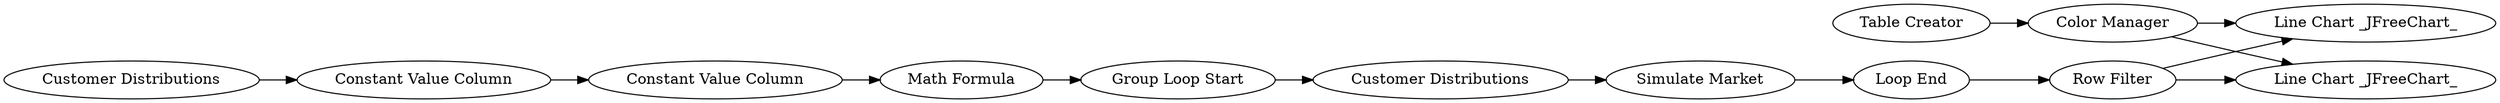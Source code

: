 digraph {
	16 -> 11
	7 -> 3
	4 -> 5
	8 -> 10
	15 -> 16
	3 -> 4
	10 -> 17
	2 -> 7
	5 -> 6
	1 -> 2
	10 -> 11
	16 -> 17
	6 -> 8
	5 [label="Customer Distributions"]
	16 [label="Color Manager"]
	1 [label="Customer Distributions"]
	7 [label="Constant Value Column"]
	11 [label="Line Chart _JFreeChart_"]
	4 [label="Group Loop Start"]
	6 [label="Simulate Market"]
	8 [label="Loop End"]
	15 [label="Table Creator"]
	17 [label="Line Chart _JFreeChart_"]
	3 [label="Math Formula"]
	2 [label="Constant Value Column"]
	10 [label="Row Filter"]
	rankdir=LR
}
